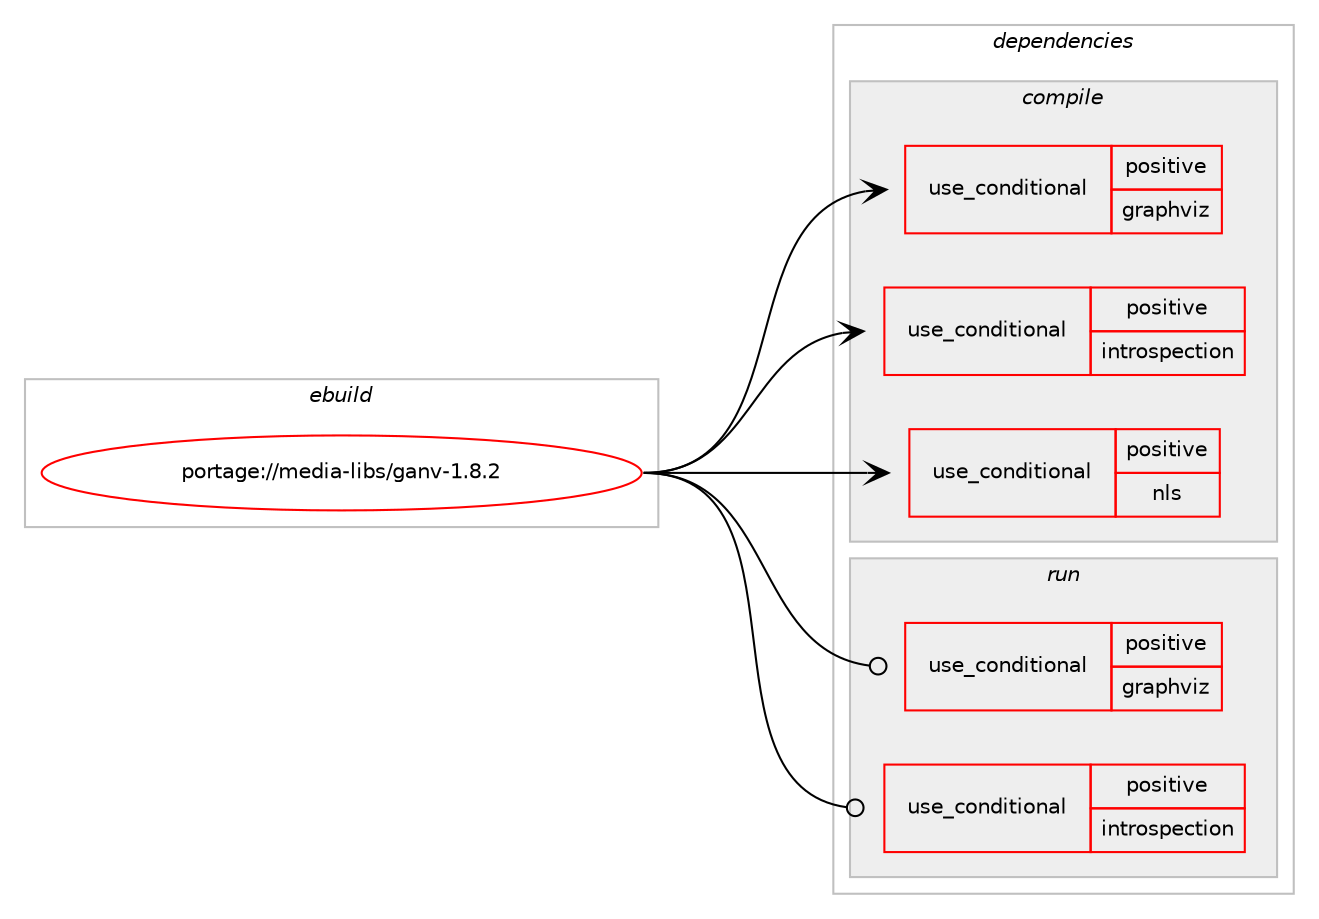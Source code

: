 digraph prolog {

# *************
# Graph options
# *************

newrank=true;
concentrate=true;
compound=true;
graph [rankdir=LR,fontname=Helvetica,fontsize=10,ranksep=1.5];#, ranksep=2.5, nodesep=0.2];
edge  [arrowhead=vee];
node  [fontname=Helvetica,fontsize=10];

# **********
# The ebuild
# **********

subgraph cluster_leftcol {
color=gray;
rank=same;
label=<<i>ebuild</i>>;
id [label="portage://media-libs/ganv-1.8.2", color=red, width=4, href="../media-libs/ganv-1.8.2.svg"];
}

# ****************
# The dependencies
# ****************

subgraph cluster_midcol {
color=gray;
label=<<i>dependencies</i>>;
subgraph cluster_compile {
fillcolor="#eeeeee";
style=filled;
label=<<i>compile</i>>;
subgraph cond73101 {
dependency154279 [label=<<TABLE BORDER="0" CELLBORDER="1" CELLSPACING="0" CELLPADDING="4"><TR><TD ROWSPAN="3" CELLPADDING="10">use_conditional</TD></TR><TR><TD>positive</TD></TR><TR><TD>graphviz</TD></TR></TABLE>>, shape=none, color=red];
# *** BEGIN UNKNOWN DEPENDENCY TYPE (TODO) ***
# dependency154279 -> package_dependency(portage://media-libs/ganv-1.8.2,install,no,media-gfx,graphviz,none,[,,],[],[use(enable(gtk2),none)])
# *** END UNKNOWN DEPENDENCY TYPE (TODO) ***

}
id:e -> dependency154279:w [weight=20,style="solid",arrowhead="vee"];
subgraph cond73102 {
dependency154280 [label=<<TABLE BORDER="0" CELLBORDER="1" CELLSPACING="0" CELLPADDING="4"><TR><TD ROWSPAN="3" CELLPADDING="10">use_conditional</TD></TR><TR><TD>positive</TD></TR><TR><TD>introspection</TD></TR></TABLE>>, shape=none, color=red];
# *** BEGIN UNKNOWN DEPENDENCY TYPE (TODO) ***
# dependency154280 -> package_dependency(portage://media-libs/ganv-1.8.2,install,no,app-text,yelp-tools,none,[,,],[],[])
# *** END UNKNOWN DEPENDENCY TYPE (TODO) ***

# *** BEGIN UNKNOWN DEPENDENCY TYPE (TODO) ***
# dependency154280 -> package_dependency(portage://media-libs/ganv-1.8.2,install,no,dev-libs,gobject-introspection,none,[,,],any_same_slot,[use(enable(doctool),none)])
# *** END UNKNOWN DEPENDENCY TYPE (TODO) ***

}
id:e -> dependency154280:w [weight=20,style="solid",arrowhead="vee"];
subgraph cond73103 {
dependency154281 [label=<<TABLE BORDER="0" CELLBORDER="1" CELLSPACING="0" CELLPADDING="4"><TR><TD ROWSPAN="3" CELLPADDING="10">use_conditional</TD></TR><TR><TD>positive</TD></TR><TR><TD>nls</TD></TR></TABLE>>, shape=none, color=red];
# *** BEGIN UNKNOWN DEPENDENCY TYPE (TODO) ***
# dependency154281 -> package_dependency(portage://media-libs/ganv-1.8.2,install,no,virtual,libintl,none,[,,],[],[])
# *** END UNKNOWN DEPENDENCY TYPE (TODO) ***

}
id:e -> dependency154281:w [weight=20,style="solid",arrowhead="vee"];
# *** BEGIN UNKNOWN DEPENDENCY TYPE (TODO) ***
# id -> package_dependency(portage://media-libs/ganv-1.8.2,install,no,dev-cpp,glibmm,none,[,,],[slot(2)],[])
# *** END UNKNOWN DEPENDENCY TYPE (TODO) ***

# *** BEGIN UNKNOWN DEPENDENCY TYPE (TODO) ***
# id -> package_dependency(portage://media-libs/ganv-1.8.2,install,no,dev-cpp,gtkmm,none,[,,],[slot(2.4)],[])
# *** END UNKNOWN DEPENDENCY TYPE (TODO) ***

# *** BEGIN UNKNOWN DEPENDENCY TYPE (TODO) ***
# id -> package_dependency(portage://media-libs/ganv-1.8.2,install,no,dev-util,glib-utils,none,[,,],[],[])
# *** END UNKNOWN DEPENDENCY TYPE (TODO) ***

# *** BEGIN UNKNOWN DEPENDENCY TYPE (TODO) ***
# id -> package_dependency(portage://media-libs/ganv-1.8.2,install,no,x11-libs,gtk+,none,[,,],[slot(2)],[])
# *** END UNKNOWN DEPENDENCY TYPE (TODO) ***

}
subgraph cluster_compileandrun {
fillcolor="#eeeeee";
style=filled;
label=<<i>compile and run</i>>;
}
subgraph cluster_run {
fillcolor="#eeeeee";
style=filled;
label=<<i>run</i>>;
subgraph cond73104 {
dependency154282 [label=<<TABLE BORDER="0" CELLBORDER="1" CELLSPACING="0" CELLPADDING="4"><TR><TD ROWSPAN="3" CELLPADDING="10">use_conditional</TD></TR><TR><TD>positive</TD></TR><TR><TD>graphviz</TD></TR></TABLE>>, shape=none, color=red];
# *** BEGIN UNKNOWN DEPENDENCY TYPE (TODO) ***
# dependency154282 -> package_dependency(portage://media-libs/ganv-1.8.2,run,no,media-gfx,graphviz,none,[,,],[],[use(enable(gtk2),none)])
# *** END UNKNOWN DEPENDENCY TYPE (TODO) ***

}
id:e -> dependency154282:w [weight=20,style="solid",arrowhead="odot"];
subgraph cond73105 {
dependency154283 [label=<<TABLE BORDER="0" CELLBORDER="1" CELLSPACING="0" CELLPADDING="4"><TR><TD ROWSPAN="3" CELLPADDING="10">use_conditional</TD></TR><TR><TD>positive</TD></TR><TR><TD>introspection</TD></TR></TABLE>>, shape=none, color=red];
# *** BEGIN UNKNOWN DEPENDENCY TYPE (TODO) ***
# dependency154283 -> package_dependency(portage://media-libs/ganv-1.8.2,run,no,app-text,yelp-tools,none,[,,],[],[])
# *** END UNKNOWN DEPENDENCY TYPE (TODO) ***

# *** BEGIN UNKNOWN DEPENDENCY TYPE (TODO) ***
# dependency154283 -> package_dependency(portage://media-libs/ganv-1.8.2,run,no,dev-libs,gobject-introspection,none,[,,],any_same_slot,[use(enable(doctool),none)])
# *** END UNKNOWN DEPENDENCY TYPE (TODO) ***

}
id:e -> dependency154283:w [weight=20,style="solid",arrowhead="odot"];
# *** BEGIN UNKNOWN DEPENDENCY TYPE (TODO) ***
# id -> package_dependency(portage://media-libs/ganv-1.8.2,run,no,dev-cpp,glibmm,none,[,,],[slot(2)],[])
# *** END UNKNOWN DEPENDENCY TYPE (TODO) ***

# *** BEGIN UNKNOWN DEPENDENCY TYPE (TODO) ***
# id -> package_dependency(portage://media-libs/ganv-1.8.2,run,no,dev-cpp,gtkmm,none,[,,],[slot(2.4)],[])
# *** END UNKNOWN DEPENDENCY TYPE (TODO) ***

# *** BEGIN UNKNOWN DEPENDENCY TYPE (TODO) ***
# id -> package_dependency(portage://media-libs/ganv-1.8.2,run,no,x11-libs,gtk+,none,[,,],[slot(2)],[])
# *** END UNKNOWN DEPENDENCY TYPE (TODO) ***

}
}

# **************
# The candidates
# **************

subgraph cluster_choices {
rank=same;
color=gray;
label=<<i>candidates</i>>;

}

}
